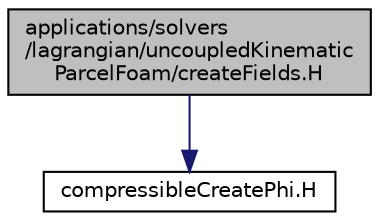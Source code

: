 digraph "applications/solvers/lagrangian/uncoupledKinematicParcelFoam/createFields.H"
{
  bgcolor="transparent";
  edge [fontname="Helvetica",fontsize="10",labelfontname="Helvetica",labelfontsize="10"];
  node [fontname="Helvetica",fontsize="10",shape=record];
  Node1 [label="applications/solvers\l/lagrangian/uncoupledKinematic\lParcelFoam/createFields.H",height=0.2,width=0.4,color="black", fillcolor="grey75", style="filled", fontcolor="black"];
  Node1 -> Node2 [color="midnightblue",fontsize="10",style="solid",fontname="Helvetica"];
  Node2 [label="compressibleCreatePhi.H",height=0.2,width=0.4,color="black",URL="$a05137.html",tooltip="Creates and initialises the face-flux field phi. "];
}
